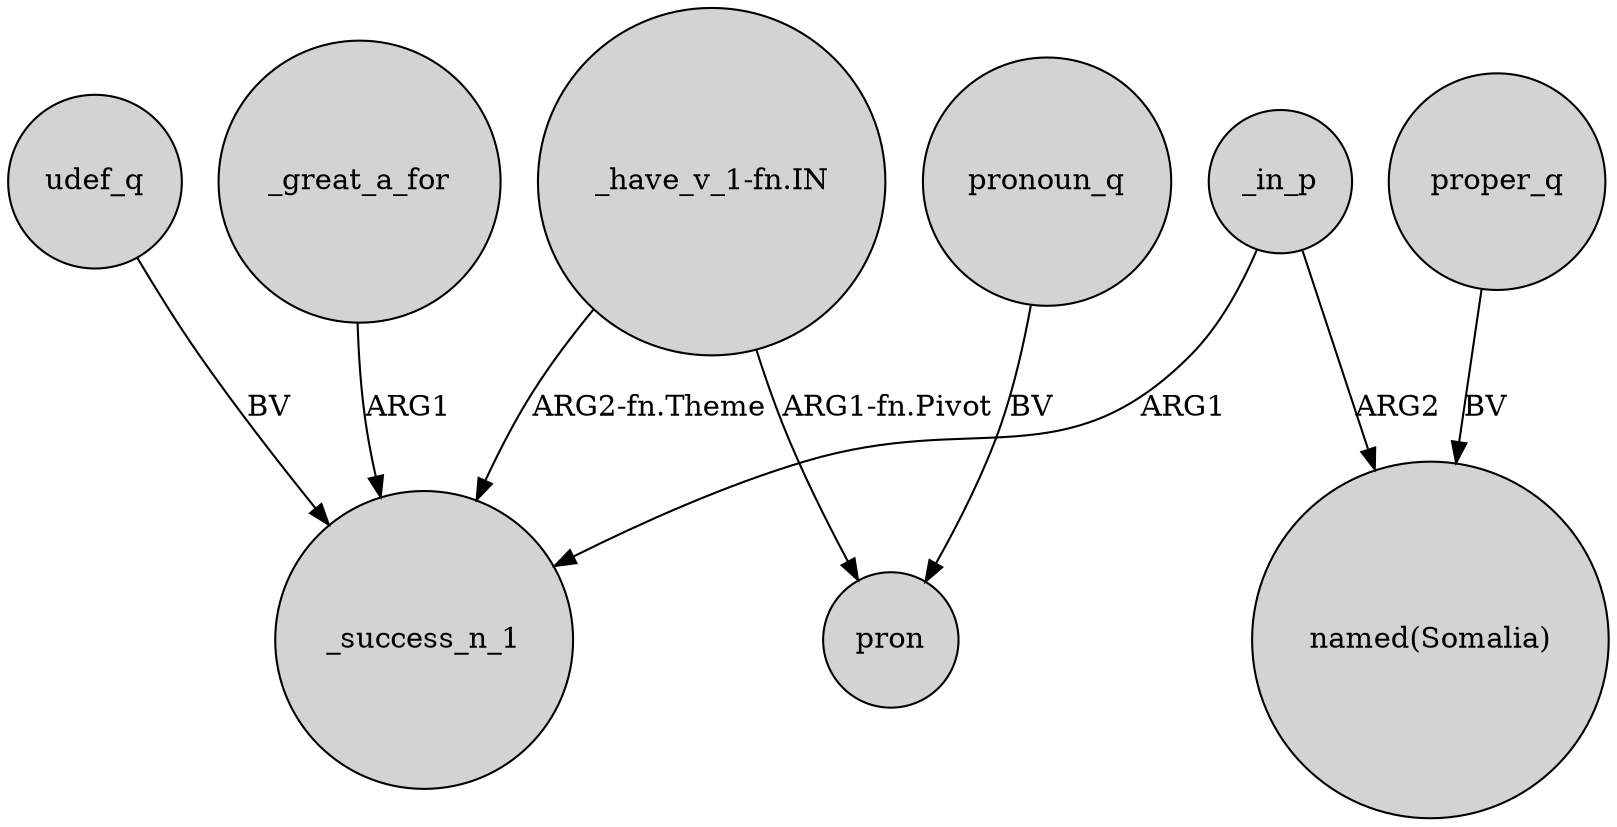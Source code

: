 digraph {
	node [shape=circle style=filled]
	_great_a_for -> _success_n_1 [label=ARG1]
	"_have_v_1-fn.IN" -> pron [label="ARG1-fn.Pivot"]
	_in_p -> "named(Somalia)" [label=ARG2]
	proper_q -> "named(Somalia)" [label=BV]
	_in_p -> _success_n_1 [label=ARG1]
	"_have_v_1-fn.IN" -> _success_n_1 [label="ARG2-fn.Theme"]
	udef_q -> _success_n_1 [label=BV]
	pronoun_q -> pron [label=BV]
}
